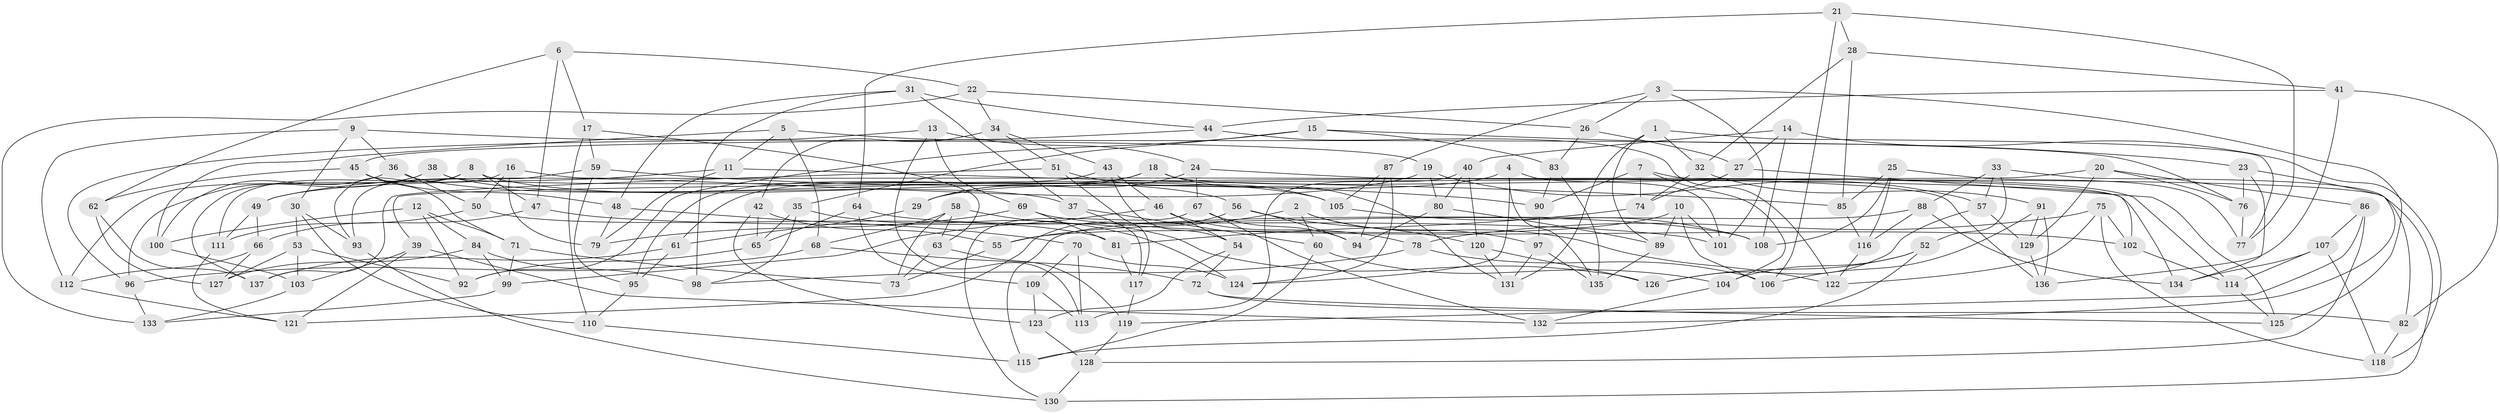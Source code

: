 // Generated by graph-tools (version 1.1) at 2025/11/02/27/25 16:11:44]
// undirected, 137 vertices, 274 edges
graph export_dot {
graph [start="1"]
  node [color=gray90,style=filled];
  1;
  2;
  3;
  4;
  5;
  6;
  7;
  8;
  9;
  10;
  11;
  12;
  13;
  14;
  15;
  16;
  17;
  18;
  19;
  20;
  21;
  22;
  23;
  24;
  25;
  26;
  27;
  28;
  29;
  30;
  31;
  32;
  33;
  34;
  35;
  36;
  37;
  38;
  39;
  40;
  41;
  42;
  43;
  44;
  45;
  46;
  47;
  48;
  49;
  50;
  51;
  52;
  53;
  54;
  55;
  56;
  57;
  58;
  59;
  60;
  61;
  62;
  63;
  64;
  65;
  66;
  67;
  68;
  69;
  70;
  71;
  72;
  73;
  74;
  75;
  76;
  77;
  78;
  79;
  80;
  81;
  82;
  83;
  84;
  85;
  86;
  87;
  88;
  89;
  90;
  91;
  92;
  93;
  94;
  95;
  96;
  97;
  98;
  99;
  100;
  101;
  102;
  103;
  104;
  105;
  106;
  107;
  108;
  109;
  110;
  111;
  112;
  113;
  114;
  115;
  116;
  117;
  118;
  119;
  120;
  121;
  122;
  123;
  124;
  125;
  126;
  127;
  128;
  129;
  130;
  131;
  132;
  133;
  134;
  135;
  136;
  137;
  1 -- 32;
  1 -- 89;
  1 -- 131;
  1 -- 77;
  2 -- 55;
  2 -- 97;
  2 -- 60;
  2 -- 122;
  3 -- 125;
  3 -- 26;
  3 -- 87;
  3 -- 101;
  4 -- 135;
  4 -- 29;
  4 -- 124;
  4 -- 101;
  5 -- 11;
  5 -- 76;
  5 -- 68;
  5 -- 100;
  6 -- 62;
  6 -- 22;
  6 -- 47;
  6 -- 17;
  7 -- 130;
  7 -- 104;
  7 -- 90;
  7 -- 74;
  8 -- 93;
  8 -- 105;
  8 -- 137;
  8 -- 47;
  9 -- 19;
  9 -- 112;
  9 -- 30;
  9 -- 36;
  10 -- 101;
  10 -- 106;
  10 -- 89;
  10 -- 55;
  11 -- 79;
  11 -- 49;
  11 -- 85;
  12 -- 84;
  12 -- 92;
  12 -- 71;
  12 -- 100;
  13 -- 113;
  13 -- 24;
  13 -- 69;
  13 -- 96;
  14 -- 40;
  14 -- 118;
  14 -- 27;
  14 -- 108;
  15 -- 92;
  15 -- 35;
  15 -- 83;
  15 -- 23;
  16 -- 79;
  16 -- 111;
  16 -- 50;
  16 -- 102;
  17 -- 110;
  17 -- 59;
  17 -- 63;
  18 -- 29;
  18 -- 131;
  18 -- 114;
  18 -- 61;
  19 -- 49;
  19 -- 80;
  19 -- 57;
  20 -- 129;
  20 -- 39;
  20 -- 76;
  20 -- 86;
  21 -- 77;
  21 -- 28;
  21 -- 106;
  21 -- 64;
  22 -- 26;
  22 -- 133;
  22 -- 34;
  23 -- 134;
  23 -- 132;
  23 -- 76;
  24 -- 67;
  24 -- 29;
  24 -- 136;
  25 -- 116;
  25 -- 85;
  25 -- 77;
  25 -- 108;
  26 -- 83;
  26 -- 27;
  27 -- 74;
  27 -- 125;
  28 -- 41;
  28 -- 85;
  28 -- 32;
  29 -- 61;
  30 -- 93;
  30 -- 53;
  30 -- 110;
  31 -- 44;
  31 -- 98;
  31 -- 48;
  31 -- 37;
  32 -- 74;
  32 -- 91;
  33 -- 82;
  33 -- 88;
  33 -- 57;
  33 -- 52;
  34 -- 42;
  34 -- 51;
  34 -- 43;
  35 -- 65;
  35 -- 98;
  35 -- 124;
  36 -- 37;
  36 -- 50;
  36 -- 100;
  37 -- 60;
  37 -- 117;
  38 -- 112;
  38 -- 96;
  38 -- 134;
  38 -- 56;
  39 -- 103;
  39 -- 121;
  39 -- 132;
  40 -- 80;
  40 -- 120;
  40 -- 113;
  41 -- 82;
  41 -- 44;
  41 -- 136;
  42 -- 123;
  42 -- 65;
  42 -- 55;
  43 -- 54;
  43 -- 46;
  43 -- 95;
  44 -- 122;
  44 -- 45;
  45 -- 71;
  45 -- 48;
  45 -- 62;
  46 -- 54;
  46 -- 99;
  46 -- 78;
  47 -- 101;
  47 -- 66;
  48 -- 79;
  48 -- 70;
  49 -- 111;
  49 -- 66;
  50 -- 81;
  50 -- 111;
  51 -- 137;
  51 -- 105;
  51 -- 117;
  52 -- 126;
  52 -- 115;
  52 -- 104;
  53 -- 103;
  53 -- 127;
  53 -- 92;
  54 -- 72;
  54 -- 123;
  55 -- 73;
  56 -- 121;
  56 -- 120;
  56 -- 94;
  57 -- 126;
  57 -- 129;
  58 -- 126;
  58 -- 63;
  58 -- 73;
  58 -- 68;
  59 -- 95;
  59 -- 90;
  59 -- 93;
  60 -- 104;
  60 -- 115;
  61 -- 95;
  61 -- 137;
  62 -- 127;
  62 -- 137;
  63 -- 73;
  63 -- 119;
  64 -- 109;
  64 -- 65;
  64 -- 108;
  65 -- 92;
  66 -- 112;
  66 -- 127;
  67 -- 94;
  67 -- 132;
  67 -- 130;
  68 -- 72;
  68 -- 96;
  69 -- 81;
  69 -- 102;
  69 -- 79;
  70 -- 109;
  70 -- 124;
  70 -- 113;
  71 -- 73;
  71 -- 99;
  72 -- 125;
  72 -- 82;
  74 -- 81;
  75 -- 118;
  75 -- 78;
  75 -- 102;
  75 -- 122;
  76 -- 77;
  78 -- 98;
  78 -- 106;
  80 -- 89;
  80 -- 94;
  81 -- 117;
  82 -- 118;
  83 -- 135;
  83 -- 90;
  84 -- 127;
  84 -- 99;
  84 -- 98;
  85 -- 116;
  86 -- 128;
  86 -- 119;
  86 -- 107;
  87 -- 94;
  87 -- 105;
  87 -- 124;
  88 -- 116;
  88 -- 115;
  88 -- 134;
  89 -- 135;
  90 -- 97;
  91 -- 136;
  91 -- 106;
  91 -- 129;
  93 -- 130;
  95 -- 110;
  96 -- 133;
  97 -- 131;
  97 -- 135;
  99 -- 133;
  100 -- 103;
  102 -- 114;
  103 -- 133;
  104 -- 132;
  105 -- 108;
  107 -- 114;
  107 -- 134;
  107 -- 118;
  109 -- 123;
  109 -- 113;
  110 -- 115;
  111 -- 121;
  112 -- 121;
  114 -- 125;
  116 -- 122;
  117 -- 119;
  119 -- 128;
  120 -- 131;
  120 -- 126;
  123 -- 128;
  128 -- 130;
  129 -- 136;
}

